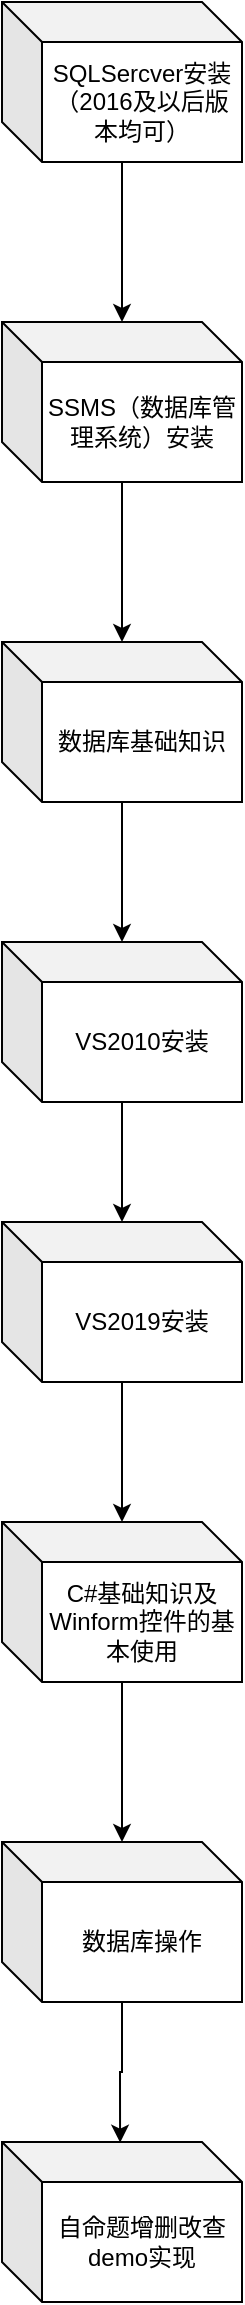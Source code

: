 <mxfile version="22.1.17" type="github">
  <diagram name="第 1 页" id="uvaruMxI-6ID3hCCs7TR">
    <mxGraphModel dx="1380" dy="1951" grid="1" gridSize="10" guides="1" tooltips="1" connect="1" arrows="1" fold="1" page="1" pageScale="1" pageWidth="827" pageHeight="1169" math="0" shadow="0">
      <root>
        <mxCell id="0" />
        <mxCell id="1" parent="0" />
        <mxCell id="P644Jg_88BZ01pfutYWq-10" style="edgeStyle=orthogonalEdgeStyle;rounded=0;orthogonalLoop=1;jettySize=auto;html=1;" edge="1" parent="1" source="P644Jg_88BZ01pfutYWq-1" target="P644Jg_88BZ01pfutYWq-3">
          <mxGeometry relative="1" as="geometry" />
        </mxCell>
        <mxCell id="P644Jg_88BZ01pfutYWq-1" value="数据库基础知识" style="shape=cube;whiteSpace=wrap;html=1;boundedLbl=1;backgroundOutline=1;darkOpacity=0.05;darkOpacity2=0.1;" vertex="1" parent="1">
          <mxGeometry x="230" y="150" width="120" height="80" as="geometry" />
        </mxCell>
        <mxCell id="P644Jg_88BZ01pfutYWq-13" style="edgeStyle=orthogonalEdgeStyle;rounded=0;orthogonalLoop=1;jettySize=auto;html=1;" edge="1" parent="1" source="P644Jg_88BZ01pfutYWq-2" target="P644Jg_88BZ01pfutYWq-7">
          <mxGeometry relative="1" as="geometry" />
        </mxCell>
        <mxCell id="P644Jg_88BZ01pfutYWq-2" value="C#基础知识及Winform控件的基本使用" style="shape=cube;whiteSpace=wrap;html=1;boundedLbl=1;backgroundOutline=1;darkOpacity=0.05;darkOpacity2=0.1;" vertex="1" parent="1">
          <mxGeometry x="230" y="590" width="120" height="80" as="geometry" />
        </mxCell>
        <mxCell id="P644Jg_88BZ01pfutYWq-11" style="edgeStyle=orthogonalEdgeStyle;rounded=0;orthogonalLoop=1;jettySize=auto;html=1;" edge="1" parent="1" source="P644Jg_88BZ01pfutYWq-3" target="P644Jg_88BZ01pfutYWq-4">
          <mxGeometry relative="1" as="geometry" />
        </mxCell>
        <mxCell id="P644Jg_88BZ01pfutYWq-3" value="VS2010安装" style="shape=cube;whiteSpace=wrap;html=1;boundedLbl=1;backgroundOutline=1;darkOpacity=0.05;darkOpacity2=0.1;" vertex="1" parent="1">
          <mxGeometry x="230" y="300" width="120" height="80" as="geometry" />
        </mxCell>
        <mxCell id="P644Jg_88BZ01pfutYWq-12" style="edgeStyle=orthogonalEdgeStyle;rounded=0;orthogonalLoop=1;jettySize=auto;html=1;" edge="1" parent="1" source="P644Jg_88BZ01pfutYWq-4" target="P644Jg_88BZ01pfutYWq-2">
          <mxGeometry relative="1" as="geometry" />
        </mxCell>
        <mxCell id="P644Jg_88BZ01pfutYWq-4" value="VS2019安装" style="shape=cube;whiteSpace=wrap;html=1;boundedLbl=1;backgroundOutline=1;darkOpacity=0.05;darkOpacity2=0.1;" vertex="1" parent="1">
          <mxGeometry x="230" y="440" width="120" height="80" as="geometry" />
        </mxCell>
        <mxCell id="P644Jg_88BZ01pfutYWq-16" style="edgeStyle=orthogonalEdgeStyle;rounded=0;orthogonalLoop=1;jettySize=auto;html=1;" edge="1" parent="1" source="P644Jg_88BZ01pfutYWq-5" target="P644Jg_88BZ01pfutYWq-15">
          <mxGeometry relative="1" as="geometry" />
        </mxCell>
        <mxCell id="P644Jg_88BZ01pfutYWq-5" value="SQLSercver安装（2016及以后版本均可）" style="shape=cube;whiteSpace=wrap;html=1;boundedLbl=1;backgroundOutline=1;darkOpacity=0.05;darkOpacity2=0.1;" vertex="1" parent="1">
          <mxGeometry x="230" y="-170" width="120" height="80" as="geometry" />
        </mxCell>
        <mxCell id="P644Jg_88BZ01pfutYWq-7" value="数据库操作" style="shape=cube;whiteSpace=wrap;html=1;boundedLbl=1;backgroundOutline=1;darkOpacity=0.05;darkOpacity2=0.1;" vertex="1" parent="1">
          <mxGeometry x="230" y="750" width="120" height="80" as="geometry" />
        </mxCell>
        <mxCell id="P644Jg_88BZ01pfutYWq-8" value="自命题增删改查demo实现" style="shape=cube;whiteSpace=wrap;html=1;boundedLbl=1;backgroundOutline=1;darkOpacity=0.05;darkOpacity2=0.1;" vertex="1" parent="1">
          <mxGeometry x="230" y="900" width="120" height="80" as="geometry" />
        </mxCell>
        <mxCell id="P644Jg_88BZ01pfutYWq-14" style="edgeStyle=orthogonalEdgeStyle;rounded=0;orthogonalLoop=1;jettySize=auto;html=1;entryX=0.492;entryY=0.004;entryDx=0;entryDy=0;entryPerimeter=0;" edge="1" parent="1" source="P644Jg_88BZ01pfutYWq-7" target="P644Jg_88BZ01pfutYWq-8">
          <mxGeometry relative="1" as="geometry" />
        </mxCell>
        <mxCell id="P644Jg_88BZ01pfutYWq-17" style="edgeStyle=orthogonalEdgeStyle;rounded=0;orthogonalLoop=1;jettySize=auto;html=1;" edge="1" parent="1" source="P644Jg_88BZ01pfutYWq-15" target="P644Jg_88BZ01pfutYWq-1">
          <mxGeometry relative="1" as="geometry" />
        </mxCell>
        <mxCell id="P644Jg_88BZ01pfutYWq-15" value="SSMS（数据库管理系统）安装" style="shape=cube;whiteSpace=wrap;html=1;boundedLbl=1;backgroundOutline=1;darkOpacity=0.05;darkOpacity2=0.1;" vertex="1" parent="1">
          <mxGeometry x="230" y="-10" width="120" height="80" as="geometry" />
        </mxCell>
      </root>
    </mxGraphModel>
  </diagram>
</mxfile>
